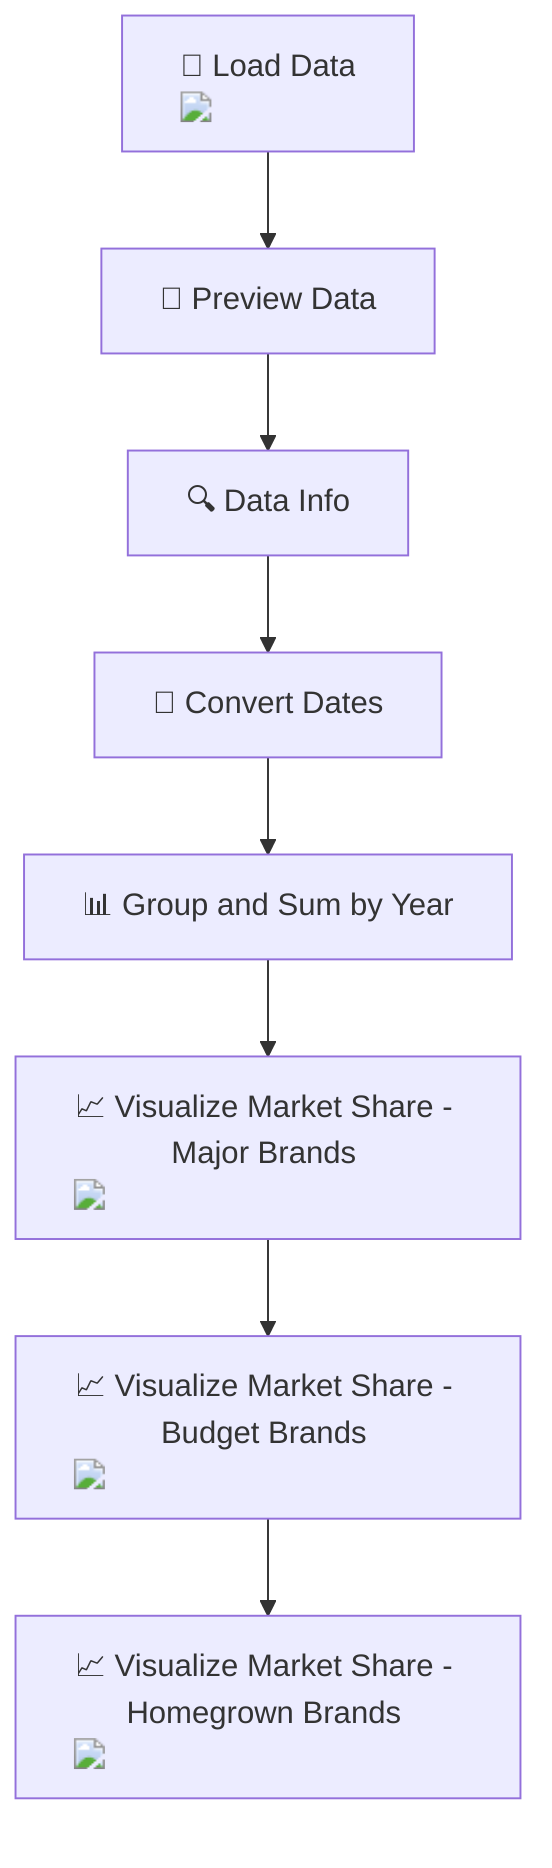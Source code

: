 graph TD;
    A["📂 Load Data <img src='file.svg' />"] --> B["👀 Preview Data"];
    B --> C["🔍 Data Info"];
    C --> D["📅 Convert Dates"];
    D --> E["📊 Group and Sum by Year"];
    E --> F["📈 Visualize Market Share - Major Brands <img src='dummy_plots/lineplot_template.svg' />"];
    F --> G["📈 Visualize Market Share - Budget Brands <img src='dummy_plots/lineplot_template.svg' />"];
    G --> H["📈 Visualize Market Share - Homegrown Brands <img src='dummy_plots/lineplot_template.svg' />"];